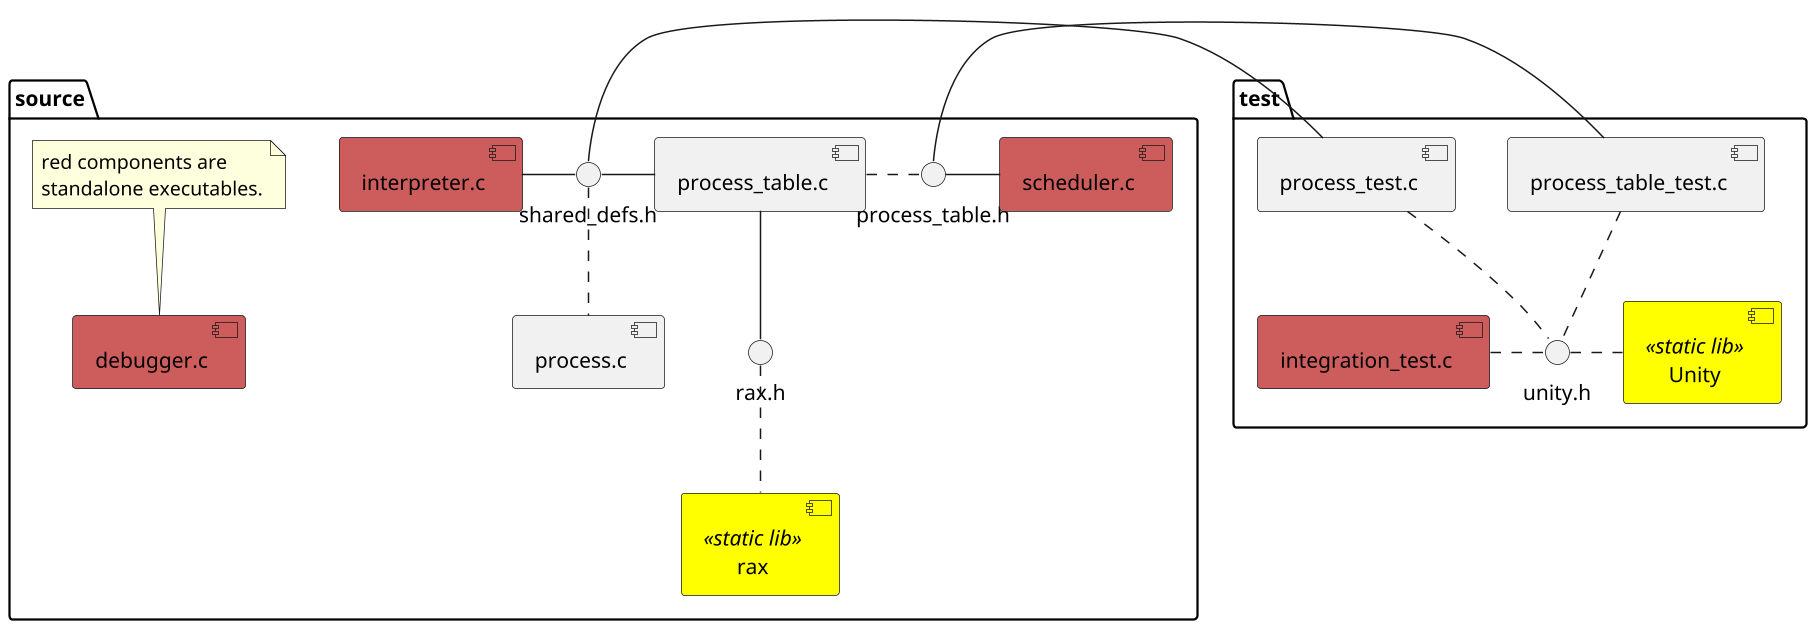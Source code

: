 ' This file was used to produce component
' diagram image in the README.md

@startuml modules

' scale 800 height
' scale 600 width

scale 1.5

package source {

    interface "shared_defs.h" as share
    interface "process_table.h" as ptab

    share .. [process.c]
    [process_table.c] as ptabc
    share - ptabc
    ptabc . ptab
    [scheduler.c] #IndianRed
    ptab - [scheduler.c]
    [interpreter.c] #IndianRed
    share -left- [interpreter.c]
    [debugger.c] #IndianRed

    [rax] <<static lib>> #Yellow
    interface "rax.h" as rh
    rh .. [rax]
    ptabc -- rh

    note top of [debugger.c]
        red components are 
        standalone executables.
    end note

}

package test {
    ptab - [process_table_test.c]
    share - [process_test.c]
    [integration_test.c] #IndianRed
    [Unity] <<static lib>> #Yellow
    
    interface "unity.h" as un
    un .right. [Unity]
    un .up. [process_test.c]
    un .up. [process_table_test.c]
    un .left. [integration_test.c]


}

@enduml